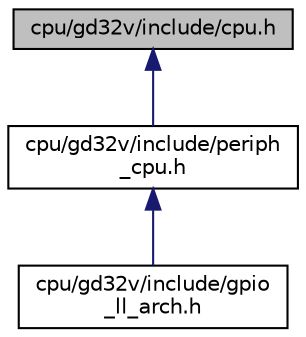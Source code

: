 digraph "cpu/gd32v/include/cpu.h"
{
 // LATEX_PDF_SIZE
  edge [fontname="Helvetica",fontsize="10",labelfontname="Helvetica",labelfontsize="10"];
  node [fontname="Helvetica",fontsize="10",shape=record];
  Node1 [label="cpu/gd32v/include/cpu.h",height=0.2,width=0.4,color="black", fillcolor="grey75", style="filled", fontcolor="black",tooltip="CPU specific definitions."];
  Node1 -> Node2 [dir="back",color="midnightblue",fontsize="10",style="solid",fontname="Helvetica"];
  Node2 [label="cpu/gd32v/include/periph\l_cpu.h",height=0.2,width=0.4,color="black", fillcolor="white", style="filled",URL="$gd32v_2include_2periph__cpu_8h.html",tooltip="CPU specific definitions for internal peripheral handling."];
  Node2 -> Node3 [dir="back",color="midnightblue",fontsize="10",style="solid",fontname="Helvetica"];
  Node3 [label="cpu/gd32v/include/gpio\l_ll_arch.h",height=0.2,width=0.4,color="black", fillcolor="white", style="filled",URL="$gd32v_2include_2gpio__ll__arch_8h.html",tooltip="GPIO Low-level API implementation for the GD32V GPIO peripheral."];
}
